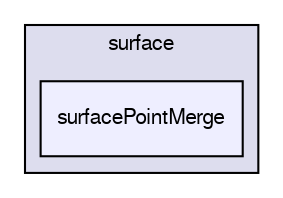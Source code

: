 digraph "applications/utilities/surface/surfacePointMerge" {
  bgcolor=transparent;
  compound=true
  node [ fontsize="10", fontname="FreeSans"];
  edge [ labelfontsize="10", labelfontname="FreeSans"];
  subgraph clusterdir_f17de662d5fa06afbf0442aecb6ca0a0 {
    graph [ bgcolor="#ddddee", pencolor="black", label="surface" fontname="FreeSans", fontsize="10", URL="dir_f17de662d5fa06afbf0442aecb6ca0a0.html"]
  dir_8880774f74c8afa9a4b3305069f83e4e [shape=box, label="surfacePointMerge", style="filled", fillcolor="#eeeeff", pencolor="black", URL="dir_8880774f74c8afa9a4b3305069f83e4e.html"];
  }
}
